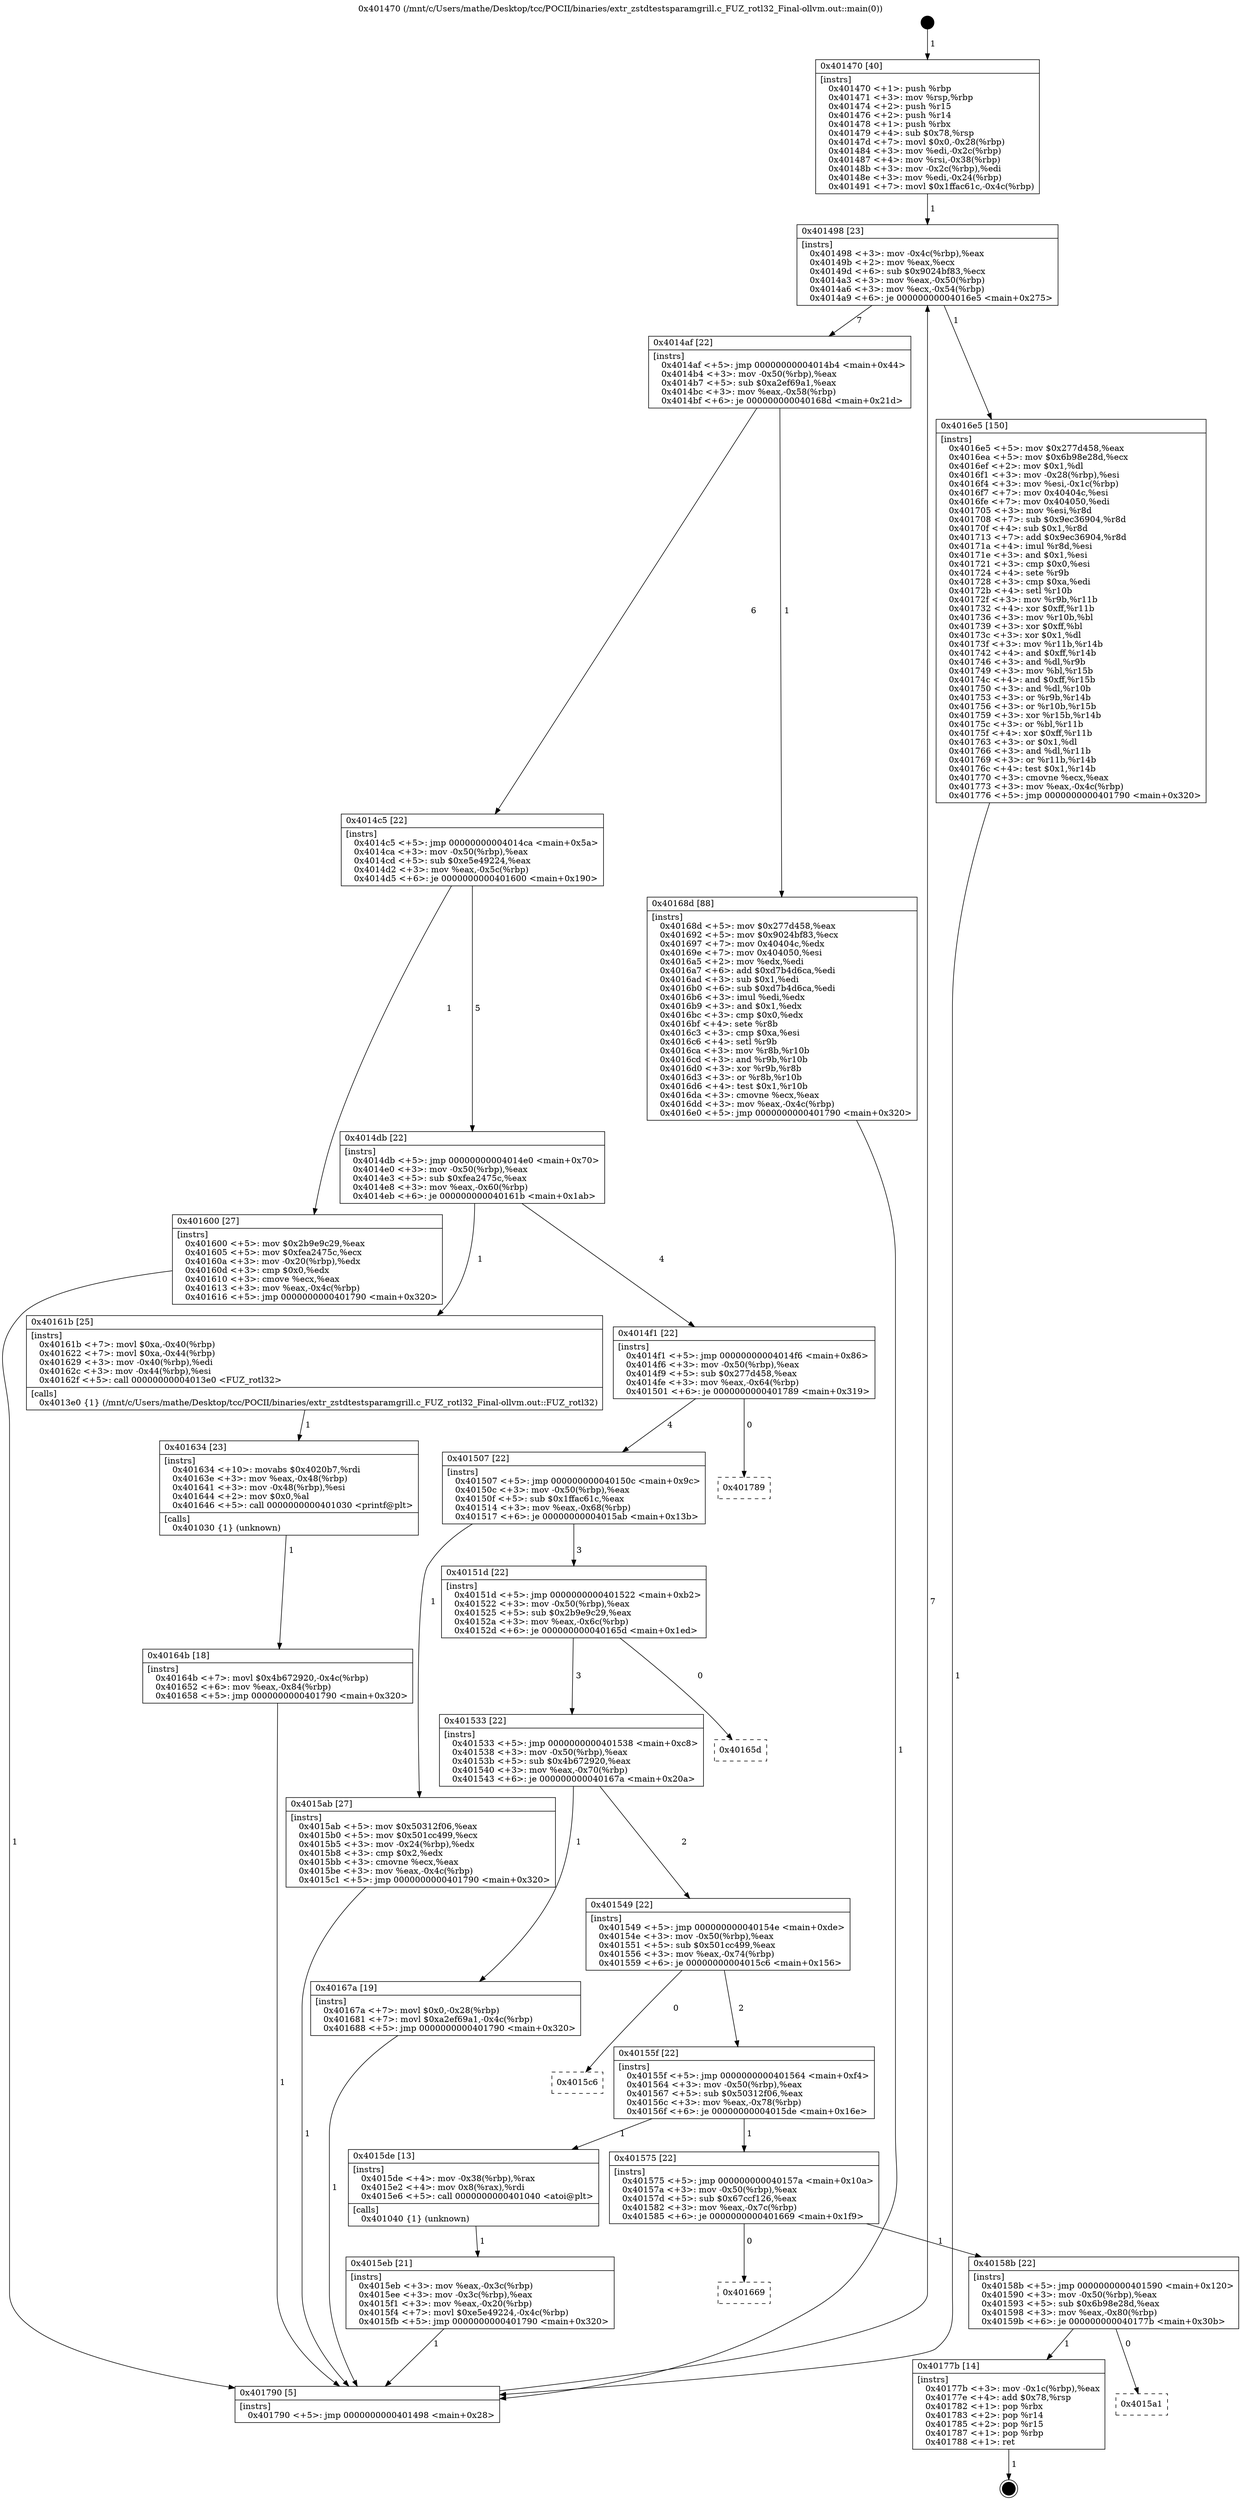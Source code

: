 digraph "0x401470" {
  label = "0x401470 (/mnt/c/Users/mathe/Desktop/tcc/POCII/binaries/extr_zstdtestsparamgrill.c_FUZ_rotl32_Final-ollvm.out::main(0))"
  labelloc = "t"
  node[shape=record]

  Entry [label="",width=0.3,height=0.3,shape=circle,fillcolor=black,style=filled]
  "0x401498" [label="{
     0x401498 [23]\l
     | [instrs]\l
     &nbsp;&nbsp;0x401498 \<+3\>: mov -0x4c(%rbp),%eax\l
     &nbsp;&nbsp;0x40149b \<+2\>: mov %eax,%ecx\l
     &nbsp;&nbsp;0x40149d \<+6\>: sub $0x9024bf83,%ecx\l
     &nbsp;&nbsp;0x4014a3 \<+3\>: mov %eax,-0x50(%rbp)\l
     &nbsp;&nbsp;0x4014a6 \<+3\>: mov %ecx,-0x54(%rbp)\l
     &nbsp;&nbsp;0x4014a9 \<+6\>: je 00000000004016e5 \<main+0x275\>\l
  }"]
  "0x4016e5" [label="{
     0x4016e5 [150]\l
     | [instrs]\l
     &nbsp;&nbsp;0x4016e5 \<+5\>: mov $0x277d458,%eax\l
     &nbsp;&nbsp;0x4016ea \<+5\>: mov $0x6b98e28d,%ecx\l
     &nbsp;&nbsp;0x4016ef \<+2\>: mov $0x1,%dl\l
     &nbsp;&nbsp;0x4016f1 \<+3\>: mov -0x28(%rbp),%esi\l
     &nbsp;&nbsp;0x4016f4 \<+3\>: mov %esi,-0x1c(%rbp)\l
     &nbsp;&nbsp;0x4016f7 \<+7\>: mov 0x40404c,%esi\l
     &nbsp;&nbsp;0x4016fe \<+7\>: mov 0x404050,%edi\l
     &nbsp;&nbsp;0x401705 \<+3\>: mov %esi,%r8d\l
     &nbsp;&nbsp;0x401708 \<+7\>: sub $0x9ec36904,%r8d\l
     &nbsp;&nbsp;0x40170f \<+4\>: sub $0x1,%r8d\l
     &nbsp;&nbsp;0x401713 \<+7\>: add $0x9ec36904,%r8d\l
     &nbsp;&nbsp;0x40171a \<+4\>: imul %r8d,%esi\l
     &nbsp;&nbsp;0x40171e \<+3\>: and $0x1,%esi\l
     &nbsp;&nbsp;0x401721 \<+3\>: cmp $0x0,%esi\l
     &nbsp;&nbsp;0x401724 \<+4\>: sete %r9b\l
     &nbsp;&nbsp;0x401728 \<+3\>: cmp $0xa,%edi\l
     &nbsp;&nbsp;0x40172b \<+4\>: setl %r10b\l
     &nbsp;&nbsp;0x40172f \<+3\>: mov %r9b,%r11b\l
     &nbsp;&nbsp;0x401732 \<+4\>: xor $0xff,%r11b\l
     &nbsp;&nbsp;0x401736 \<+3\>: mov %r10b,%bl\l
     &nbsp;&nbsp;0x401739 \<+3\>: xor $0xff,%bl\l
     &nbsp;&nbsp;0x40173c \<+3\>: xor $0x1,%dl\l
     &nbsp;&nbsp;0x40173f \<+3\>: mov %r11b,%r14b\l
     &nbsp;&nbsp;0x401742 \<+4\>: and $0xff,%r14b\l
     &nbsp;&nbsp;0x401746 \<+3\>: and %dl,%r9b\l
     &nbsp;&nbsp;0x401749 \<+3\>: mov %bl,%r15b\l
     &nbsp;&nbsp;0x40174c \<+4\>: and $0xff,%r15b\l
     &nbsp;&nbsp;0x401750 \<+3\>: and %dl,%r10b\l
     &nbsp;&nbsp;0x401753 \<+3\>: or %r9b,%r14b\l
     &nbsp;&nbsp;0x401756 \<+3\>: or %r10b,%r15b\l
     &nbsp;&nbsp;0x401759 \<+3\>: xor %r15b,%r14b\l
     &nbsp;&nbsp;0x40175c \<+3\>: or %bl,%r11b\l
     &nbsp;&nbsp;0x40175f \<+4\>: xor $0xff,%r11b\l
     &nbsp;&nbsp;0x401763 \<+3\>: or $0x1,%dl\l
     &nbsp;&nbsp;0x401766 \<+3\>: and %dl,%r11b\l
     &nbsp;&nbsp;0x401769 \<+3\>: or %r11b,%r14b\l
     &nbsp;&nbsp;0x40176c \<+4\>: test $0x1,%r14b\l
     &nbsp;&nbsp;0x401770 \<+3\>: cmovne %ecx,%eax\l
     &nbsp;&nbsp;0x401773 \<+3\>: mov %eax,-0x4c(%rbp)\l
     &nbsp;&nbsp;0x401776 \<+5\>: jmp 0000000000401790 \<main+0x320\>\l
  }"]
  "0x4014af" [label="{
     0x4014af [22]\l
     | [instrs]\l
     &nbsp;&nbsp;0x4014af \<+5\>: jmp 00000000004014b4 \<main+0x44\>\l
     &nbsp;&nbsp;0x4014b4 \<+3\>: mov -0x50(%rbp),%eax\l
     &nbsp;&nbsp;0x4014b7 \<+5\>: sub $0xa2ef69a1,%eax\l
     &nbsp;&nbsp;0x4014bc \<+3\>: mov %eax,-0x58(%rbp)\l
     &nbsp;&nbsp;0x4014bf \<+6\>: je 000000000040168d \<main+0x21d\>\l
  }"]
  Exit [label="",width=0.3,height=0.3,shape=circle,fillcolor=black,style=filled,peripheries=2]
  "0x40168d" [label="{
     0x40168d [88]\l
     | [instrs]\l
     &nbsp;&nbsp;0x40168d \<+5\>: mov $0x277d458,%eax\l
     &nbsp;&nbsp;0x401692 \<+5\>: mov $0x9024bf83,%ecx\l
     &nbsp;&nbsp;0x401697 \<+7\>: mov 0x40404c,%edx\l
     &nbsp;&nbsp;0x40169e \<+7\>: mov 0x404050,%esi\l
     &nbsp;&nbsp;0x4016a5 \<+2\>: mov %edx,%edi\l
     &nbsp;&nbsp;0x4016a7 \<+6\>: add $0xd7b4d6ca,%edi\l
     &nbsp;&nbsp;0x4016ad \<+3\>: sub $0x1,%edi\l
     &nbsp;&nbsp;0x4016b0 \<+6\>: sub $0xd7b4d6ca,%edi\l
     &nbsp;&nbsp;0x4016b6 \<+3\>: imul %edi,%edx\l
     &nbsp;&nbsp;0x4016b9 \<+3\>: and $0x1,%edx\l
     &nbsp;&nbsp;0x4016bc \<+3\>: cmp $0x0,%edx\l
     &nbsp;&nbsp;0x4016bf \<+4\>: sete %r8b\l
     &nbsp;&nbsp;0x4016c3 \<+3\>: cmp $0xa,%esi\l
     &nbsp;&nbsp;0x4016c6 \<+4\>: setl %r9b\l
     &nbsp;&nbsp;0x4016ca \<+3\>: mov %r8b,%r10b\l
     &nbsp;&nbsp;0x4016cd \<+3\>: and %r9b,%r10b\l
     &nbsp;&nbsp;0x4016d0 \<+3\>: xor %r9b,%r8b\l
     &nbsp;&nbsp;0x4016d3 \<+3\>: or %r8b,%r10b\l
     &nbsp;&nbsp;0x4016d6 \<+4\>: test $0x1,%r10b\l
     &nbsp;&nbsp;0x4016da \<+3\>: cmovne %ecx,%eax\l
     &nbsp;&nbsp;0x4016dd \<+3\>: mov %eax,-0x4c(%rbp)\l
     &nbsp;&nbsp;0x4016e0 \<+5\>: jmp 0000000000401790 \<main+0x320\>\l
  }"]
  "0x4014c5" [label="{
     0x4014c5 [22]\l
     | [instrs]\l
     &nbsp;&nbsp;0x4014c5 \<+5\>: jmp 00000000004014ca \<main+0x5a\>\l
     &nbsp;&nbsp;0x4014ca \<+3\>: mov -0x50(%rbp),%eax\l
     &nbsp;&nbsp;0x4014cd \<+5\>: sub $0xe5e49224,%eax\l
     &nbsp;&nbsp;0x4014d2 \<+3\>: mov %eax,-0x5c(%rbp)\l
     &nbsp;&nbsp;0x4014d5 \<+6\>: je 0000000000401600 \<main+0x190\>\l
  }"]
  "0x4015a1" [label="{
     0x4015a1\l
  }", style=dashed]
  "0x401600" [label="{
     0x401600 [27]\l
     | [instrs]\l
     &nbsp;&nbsp;0x401600 \<+5\>: mov $0x2b9e9c29,%eax\l
     &nbsp;&nbsp;0x401605 \<+5\>: mov $0xfea2475c,%ecx\l
     &nbsp;&nbsp;0x40160a \<+3\>: mov -0x20(%rbp),%edx\l
     &nbsp;&nbsp;0x40160d \<+3\>: cmp $0x0,%edx\l
     &nbsp;&nbsp;0x401610 \<+3\>: cmove %ecx,%eax\l
     &nbsp;&nbsp;0x401613 \<+3\>: mov %eax,-0x4c(%rbp)\l
     &nbsp;&nbsp;0x401616 \<+5\>: jmp 0000000000401790 \<main+0x320\>\l
  }"]
  "0x4014db" [label="{
     0x4014db [22]\l
     | [instrs]\l
     &nbsp;&nbsp;0x4014db \<+5\>: jmp 00000000004014e0 \<main+0x70\>\l
     &nbsp;&nbsp;0x4014e0 \<+3\>: mov -0x50(%rbp),%eax\l
     &nbsp;&nbsp;0x4014e3 \<+5\>: sub $0xfea2475c,%eax\l
     &nbsp;&nbsp;0x4014e8 \<+3\>: mov %eax,-0x60(%rbp)\l
     &nbsp;&nbsp;0x4014eb \<+6\>: je 000000000040161b \<main+0x1ab\>\l
  }"]
  "0x40177b" [label="{
     0x40177b [14]\l
     | [instrs]\l
     &nbsp;&nbsp;0x40177b \<+3\>: mov -0x1c(%rbp),%eax\l
     &nbsp;&nbsp;0x40177e \<+4\>: add $0x78,%rsp\l
     &nbsp;&nbsp;0x401782 \<+1\>: pop %rbx\l
     &nbsp;&nbsp;0x401783 \<+2\>: pop %r14\l
     &nbsp;&nbsp;0x401785 \<+2\>: pop %r15\l
     &nbsp;&nbsp;0x401787 \<+1\>: pop %rbp\l
     &nbsp;&nbsp;0x401788 \<+1\>: ret\l
  }"]
  "0x40161b" [label="{
     0x40161b [25]\l
     | [instrs]\l
     &nbsp;&nbsp;0x40161b \<+7\>: movl $0xa,-0x40(%rbp)\l
     &nbsp;&nbsp;0x401622 \<+7\>: movl $0xa,-0x44(%rbp)\l
     &nbsp;&nbsp;0x401629 \<+3\>: mov -0x40(%rbp),%edi\l
     &nbsp;&nbsp;0x40162c \<+3\>: mov -0x44(%rbp),%esi\l
     &nbsp;&nbsp;0x40162f \<+5\>: call 00000000004013e0 \<FUZ_rotl32\>\l
     | [calls]\l
     &nbsp;&nbsp;0x4013e0 \{1\} (/mnt/c/Users/mathe/Desktop/tcc/POCII/binaries/extr_zstdtestsparamgrill.c_FUZ_rotl32_Final-ollvm.out::FUZ_rotl32)\l
  }"]
  "0x4014f1" [label="{
     0x4014f1 [22]\l
     | [instrs]\l
     &nbsp;&nbsp;0x4014f1 \<+5\>: jmp 00000000004014f6 \<main+0x86\>\l
     &nbsp;&nbsp;0x4014f6 \<+3\>: mov -0x50(%rbp),%eax\l
     &nbsp;&nbsp;0x4014f9 \<+5\>: sub $0x277d458,%eax\l
     &nbsp;&nbsp;0x4014fe \<+3\>: mov %eax,-0x64(%rbp)\l
     &nbsp;&nbsp;0x401501 \<+6\>: je 0000000000401789 \<main+0x319\>\l
  }"]
  "0x40158b" [label="{
     0x40158b [22]\l
     | [instrs]\l
     &nbsp;&nbsp;0x40158b \<+5\>: jmp 0000000000401590 \<main+0x120\>\l
     &nbsp;&nbsp;0x401590 \<+3\>: mov -0x50(%rbp),%eax\l
     &nbsp;&nbsp;0x401593 \<+5\>: sub $0x6b98e28d,%eax\l
     &nbsp;&nbsp;0x401598 \<+3\>: mov %eax,-0x80(%rbp)\l
     &nbsp;&nbsp;0x40159b \<+6\>: je 000000000040177b \<main+0x30b\>\l
  }"]
  "0x401789" [label="{
     0x401789\l
  }", style=dashed]
  "0x401507" [label="{
     0x401507 [22]\l
     | [instrs]\l
     &nbsp;&nbsp;0x401507 \<+5\>: jmp 000000000040150c \<main+0x9c\>\l
     &nbsp;&nbsp;0x40150c \<+3\>: mov -0x50(%rbp),%eax\l
     &nbsp;&nbsp;0x40150f \<+5\>: sub $0x1ffac61c,%eax\l
     &nbsp;&nbsp;0x401514 \<+3\>: mov %eax,-0x68(%rbp)\l
     &nbsp;&nbsp;0x401517 \<+6\>: je 00000000004015ab \<main+0x13b\>\l
  }"]
  "0x401669" [label="{
     0x401669\l
  }", style=dashed]
  "0x4015ab" [label="{
     0x4015ab [27]\l
     | [instrs]\l
     &nbsp;&nbsp;0x4015ab \<+5\>: mov $0x50312f06,%eax\l
     &nbsp;&nbsp;0x4015b0 \<+5\>: mov $0x501cc499,%ecx\l
     &nbsp;&nbsp;0x4015b5 \<+3\>: mov -0x24(%rbp),%edx\l
     &nbsp;&nbsp;0x4015b8 \<+3\>: cmp $0x2,%edx\l
     &nbsp;&nbsp;0x4015bb \<+3\>: cmovne %ecx,%eax\l
     &nbsp;&nbsp;0x4015be \<+3\>: mov %eax,-0x4c(%rbp)\l
     &nbsp;&nbsp;0x4015c1 \<+5\>: jmp 0000000000401790 \<main+0x320\>\l
  }"]
  "0x40151d" [label="{
     0x40151d [22]\l
     | [instrs]\l
     &nbsp;&nbsp;0x40151d \<+5\>: jmp 0000000000401522 \<main+0xb2\>\l
     &nbsp;&nbsp;0x401522 \<+3\>: mov -0x50(%rbp),%eax\l
     &nbsp;&nbsp;0x401525 \<+5\>: sub $0x2b9e9c29,%eax\l
     &nbsp;&nbsp;0x40152a \<+3\>: mov %eax,-0x6c(%rbp)\l
     &nbsp;&nbsp;0x40152d \<+6\>: je 000000000040165d \<main+0x1ed\>\l
  }"]
  "0x401790" [label="{
     0x401790 [5]\l
     | [instrs]\l
     &nbsp;&nbsp;0x401790 \<+5\>: jmp 0000000000401498 \<main+0x28\>\l
  }"]
  "0x401470" [label="{
     0x401470 [40]\l
     | [instrs]\l
     &nbsp;&nbsp;0x401470 \<+1\>: push %rbp\l
     &nbsp;&nbsp;0x401471 \<+3\>: mov %rsp,%rbp\l
     &nbsp;&nbsp;0x401474 \<+2\>: push %r15\l
     &nbsp;&nbsp;0x401476 \<+2\>: push %r14\l
     &nbsp;&nbsp;0x401478 \<+1\>: push %rbx\l
     &nbsp;&nbsp;0x401479 \<+4\>: sub $0x78,%rsp\l
     &nbsp;&nbsp;0x40147d \<+7\>: movl $0x0,-0x28(%rbp)\l
     &nbsp;&nbsp;0x401484 \<+3\>: mov %edi,-0x2c(%rbp)\l
     &nbsp;&nbsp;0x401487 \<+4\>: mov %rsi,-0x38(%rbp)\l
     &nbsp;&nbsp;0x40148b \<+3\>: mov -0x2c(%rbp),%edi\l
     &nbsp;&nbsp;0x40148e \<+3\>: mov %edi,-0x24(%rbp)\l
     &nbsp;&nbsp;0x401491 \<+7\>: movl $0x1ffac61c,-0x4c(%rbp)\l
  }"]
  "0x40164b" [label="{
     0x40164b [18]\l
     | [instrs]\l
     &nbsp;&nbsp;0x40164b \<+7\>: movl $0x4b672920,-0x4c(%rbp)\l
     &nbsp;&nbsp;0x401652 \<+6\>: mov %eax,-0x84(%rbp)\l
     &nbsp;&nbsp;0x401658 \<+5\>: jmp 0000000000401790 \<main+0x320\>\l
  }"]
  "0x40165d" [label="{
     0x40165d\l
  }", style=dashed]
  "0x401533" [label="{
     0x401533 [22]\l
     | [instrs]\l
     &nbsp;&nbsp;0x401533 \<+5\>: jmp 0000000000401538 \<main+0xc8\>\l
     &nbsp;&nbsp;0x401538 \<+3\>: mov -0x50(%rbp),%eax\l
     &nbsp;&nbsp;0x40153b \<+5\>: sub $0x4b672920,%eax\l
     &nbsp;&nbsp;0x401540 \<+3\>: mov %eax,-0x70(%rbp)\l
     &nbsp;&nbsp;0x401543 \<+6\>: je 000000000040167a \<main+0x20a\>\l
  }"]
  "0x401634" [label="{
     0x401634 [23]\l
     | [instrs]\l
     &nbsp;&nbsp;0x401634 \<+10\>: movabs $0x4020b7,%rdi\l
     &nbsp;&nbsp;0x40163e \<+3\>: mov %eax,-0x48(%rbp)\l
     &nbsp;&nbsp;0x401641 \<+3\>: mov -0x48(%rbp),%esi\l
     &nbsp;&nbsp;0x401644 \<+2\>: mov $0x0,%al\l
     &nbsp;&nbsp;0x401646 \<+5\>: call 0000000000401030 \<printf@plt\>\l
     | [calls]\l
     &nbsp;&nbsp;0x401030 \{1\} (unknown)\l
  }"]
  "0x40167a" [label="{
     0x40167a [19]\l
     | [instrs]\l
     &nbsp;&nbsp;0x40167a \<+7\>: movl $0x0,-0x28(%rbp)\l
     &nbsp;&nbsp;0x401681 \<+7\>: movl $0xa2ef69a1,-0x4c(%rbp)\l
     &nbsp;&nbsp;0x401688 \<+5\>: jmp 0000000000401790 \<main+0x320\>\l
  }"]
  "0x401549" [label="{
     0x401549 [22]\l
     | [instrs]\l
     &nbsp;&nbsp;0x401549 \<+5\>: jmp 000000000040154e \<main+0xde\>\l
     &nbsp;&nbsp;0x40154e \<+3\>: mov -0x50(%rbp),%eax\l
     &nbsp;&nbsp;0x401551 \<+5\>: sub $0x501cc499,%eax\l
     &nbsp;&nbsp;0x401556 \<+3\>: mov %eax,-0x74(%rbp)\l
     &nbsp;&nbsp;0x401559 \<+6\>: je 00000000004015c6 \<main+0x156\>\l
  }"]
  "0x4015eb" [label="{
     0x4015eb [21]\l
     | [instrs]\l
     &nbsp;&nbsp;0x4015eb \<+3\>: mov %eax,-0x3c(%rbp)\l
     &nbsp;&nbsp;0x4015ee \<+3\>: mov -0x3c(%rbp),%eax\l
     &nbsp;&nbsp;0x4015f1 \<+3\>: mov %eax,-0x20(%rbp)\l
     &nbsp;&nbsp;0x4015f4 \<+7\>: movl $0xe5e49224,-0x4c(%rbp)\l
     &nbsp;&nbsp;0x4015fb \<+5\>: jmp 0000000000401790 \<main+0x320\>\l
  }"]
  "0x4015c6" [label="{
     0x4015c6\l
  }", style=dashed]
  "0x40155f" [label="{
     0x40155f [22]\l
     | [instrs]\l
     &nbsp;&nbsp;0x40155f \<+5\>: jmp 0000000000401564 \<main+0xf4\>\l
     &nbsp;&nbsp;0x401564 \<+3\>: mov -0x50(%rbp),%eax\l
     &nbsp;&nbsp;0x401567 \<+5\>: sub $0x50312f06,%eax\l
     &nbsp;&nbsp;0x40156c \<+3\>: mov %eax,-0x78(%rbp)\l
     &nbsp;&nbsp;0x40156f \<+6\>: je 00000000004015de \<main+0x16e\>\l
  }"]
  "0x401575" [label="{
     0x401575 [22]\l
     | [instrs]\l
     &nbsp;&nbsp;0x401575 \<+5\>: jmp 000000000040157a \<main+0x10a\>\l
     &nbsp;&nbsp;0x40157a \<+3\>: mov -0x50(%rbp),%eax\l
     &nbsp;&nbsp;0x40157d \<+5\>: sub $0x67ccf126,%eax\l
     &nbsp;&nbsp;0x401582 \<+3\>: mov %eax,-0x7c(%rbp)\l
     &nbsp;&nbsp;0x401585 \<+6\>: je 0000000000401669 \<main+0x1f9\>\l
  }"]
  "0x4015de" [label="{
     0x4015de [13]\l
     | [instrs]\l
     &nbsp;&nbsp;0x4015de \<+4\>: mov -0x38(%rbp),%rax\l
     &nbsp;&nbsp;0x4015e2 \<+4\>: mov 0x8(%rax),%rdi\l
     &nbsp;&nbsp;0x4015e6 \<+5\>: call 0000000000401040 \<atoi@plt\>\l
     | [calls]\l
     &nbsp;&nbsp;0x401040 \{1\} (unknown)\l
  }"]
  Entry -> "0x401470" [label=" 1"]
  "0x401498" -> "0x4016e5" [label=" 1"]
  "0x401498" -> "0x4014af" [label=" 7"]
  "0x40177b" -> Exit [label=" 1"]
  "0x4014af" -> "0x40168d" [label=" 1"]
  "0x4014af" -> "0x4014c5" [label=" 6"]
  "0x40158b" -> "0x4015a1" [label=" 0"]
  "0x4014c5" -> "0x401600" [label=" 1"]
  "0x4014c5" -> "0x4014db" [label=" 5"]
  "0x40158b" -> "0x40177b" [label=" 1"]
  "0x4014db" -> "0x40161b" [label=" 1"]
  "0x4014db" -> "0x4014f1" [label=" 4"]
  "0x401575" -> "0x40158b" [label=" 1"]
  "0x4014f1" -> "0x401789" [label=" 0"]
  "0x4014f1" -> "0x401507" [label=" 4"]
  "0x401575" -> "0x401669" [label=" 0"]
  "0x401507" -> "0x4015ab" [label=" 1"]
  "0x401507" -> "0x40151d" [label=" 3"]
  "0x4015ab" -> "0x401790" [label=" 1"]
  "0x401470" -> "0x401498" [label=" 1"]
  "0x401790" -> "0x401498" [label=" 7"]
  "0x4016e5" -> "0x401790" [label=" 1"]
  "0x40151d" -> "0x40165d" [label=" 0"]
  "0x40151d" -> "0x401533" [label=" 3"]
  "0x40168d" -> "0x401790" [label=" 1"]
  "0x401533" -> "0x40167a" [label=" 1"]
  "0x401533" -> "0x401549" [label=" 2"]
  "0x40167a" -> "0x401790" [label=" 1"]
  "0x401549" -> "0x4015c6" [label=" 0"]
  "0x401549" -> "0x40155f" [label=" 2"]
  "0x40164b" -> "0x401790" [label=" 1"]
  "0x40155f" -> "0x4015de" [label=" 1"]
  "0x40155f" -> "0x401575" [label=" 1"]
  "0x4015de" -> "0x4015eb" [label=" 1"]
  "0x4015eb" -> "0x401790" [label=" 1"]
  "0x401600" -> "0x401790" [label=" 1"]
  "0x40161b" -> "0x401634" [label=" 1"]
  "0x401634" -> "0x40164b" [label=" 1"]
}
